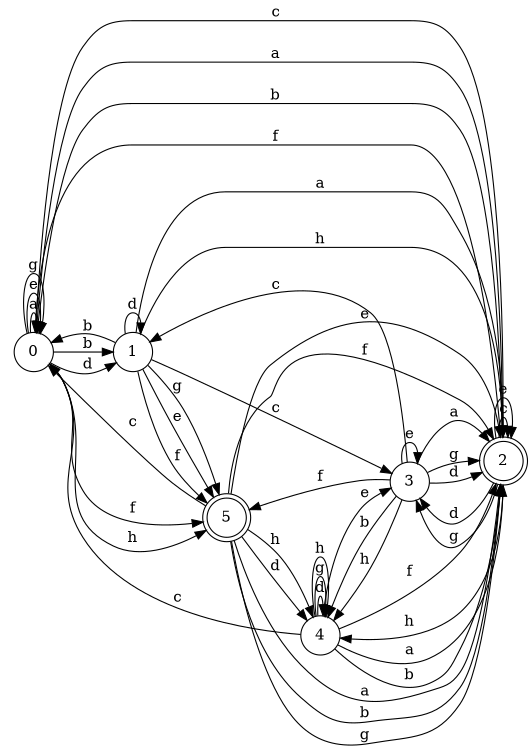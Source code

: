 digraph n5_1 {
__start0 [label="" shape="none"];

rankdir=LR;
size="8,5";

s0 [style="filled", color="black", fillcolor="white" shape="circle", label="0"];
s1 [style="filled", color="black", fillcolor="white" shape="circle", label="1"];
s2 [style="rounded,filled", color="black", fillcolor="white" shape="doublecircle", label="2"];
s3 [style="filled", color="black", fillcolor="white" shape="circle", label="3"];
s4 [style="filled", color="black", fillcolor="white" shape="circle", label="4"];
s5 [style="rounded,filled", color="black", fillcolor="white" shape="doublecircle", label="5"];
s0 -> s0 [label="a"];
s0 -> s1 [label="b"];
s0 -> s2 [label="c"];
s0 -> s1 [label="d"];
s0 -> s0 [label="e"];
s0 -> s5 [label="f"];
s0 -> s0 [label="g"];
s0 -> s5 [label="h"];
s1 -> s2 [label="a"];
s1 -> s0 [label="b"];
s1 -> s3 [label="c"];
s1 -> s1 [label="d"];
s1 -> s5 [label="e"];
s1 -> s5 [label="f"];
s1 -> s5 [label="g"];
s1 -> s2 [label="h"];
s2 -> s0 [label="a"];
s2 -> s0 [label="b"];
s2 -> s2 [label="c"];
s2 -> s3 [label="d"];
s2 -> s2 [label="e"];
s2 -> s0 [label="f"];
s2 -> s3 [label="g"];
s2 -> s4 [label="h"];
s3 -> s2 [label="a"];
s3 -> s4 [label="b"];
s3 -> s1 [label="c"];
s3 -> s2 [label="d"];
s3 -> s3 [label="e"];
s3 -> s5 [label="f"];
s3 -> s2 [label="g"];
s3 -> s4 [label="h"];
s4 -> s2 [label="a"];
s4 -> s2 [label="b"];
s4 -> s0 [label="c"];
s4 -> s4 [label="d"];
s4 -> s3 [label="e"];
s4 -> s2 [label="f"];
s4 -> s4 [label="g"];
s4 -> s4 [label="h"];
s5 -> s2 [label="a"];
s5 -> s2 [label="b"];
s5 -> s0 [label="c"];
s5 -> s4 [label="d"];
s5 -> s2 [label="e"];
s5 -> s2 [label="f"];
s5 -> s2 [label="g"];
s5 -> s4 [label="h"];

}